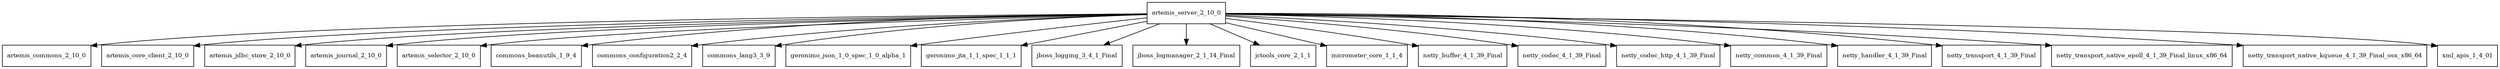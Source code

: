 digraph artemis_server_2_10_0_dependencies {
  node [shape = box, fontsize=10.0];
  artemis_server_2_10_0 -> artemis_commons_2_10_0;
  artemis_server_2_10_0 -> artemis_core_client_2_10_0;
  artemis_server_2_10_0 -> artemis_jdbc_store_2_10_0;
  artemis_server_2_10_0 -> artemis_journal_2_10_0;
  artemis_server_2_10_0 -> artemis_selector_2_10_0;
  artemis_server_2_10_0 -> commons_beanutils_1_9_4;
  artemis_server_2_10_0 -> commons_configuration2_2_4;
  artemis_server_2_10_0 -> commons_lang3_3_9;
  artemis_server_2_10_0 -> geronimo_json_1_0_spec_1_0_alpha_1;
  artemis_server_2_10_0 -> geronimo_jta_1_1_spec_1_1_1;
  artemis_server_2_10_0 -> jboss_logging_3_4_1_Final;
  artemis_server_2_10_0 -> jboss_logmanager_2_1_14_Final;
  artemis_server_2_10_0 -> jctools_core_2_1_1;
  artemis_server_2_10_0 -> micrometer_core_1_1_4;
  artemis_server_2_10_0 -> netty_buffer_4_1_39_Final;
  artemis_server_2_10_0 -> netty_codec_4_1_39_Final;
  artemis_server_2_10_0 -> netty_codec_http_4_1_39_Final;
  artemis_server_2_10_0 -> netty_common_4_1_39_Final;
  artemis_server_2_10_0 -> netty_handler_4_1_39_Final;
  artemis_server_2_10_0 -> netty_transport_4_1_39_Final;
  artemis_server_2_10_0 -> netty_transport_native_epoll_4_1_39_Final_linux_x86_64;
  artemis_server_2_10_0 -> netty_transport_native_kqueue_4_1_39_Final_osx_x86_64;
  artemis_server_2_10_0 -> xml_apis_1_4_01;
}
